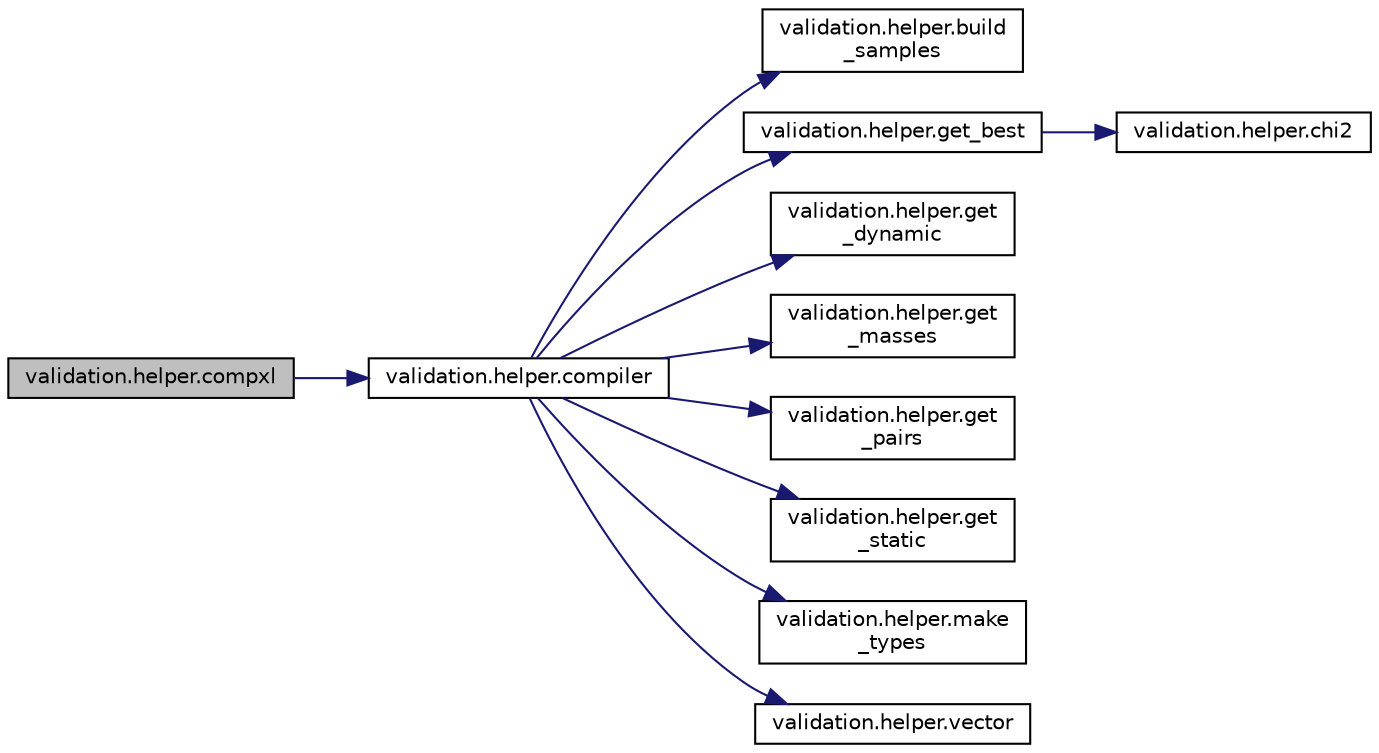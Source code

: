 digraph "validation.helper.compxl"
{
 // INTERACTIVE_SVG=YES
 // LATEX_PDF_SIZE
  edge [fontname="Helvetica",fontsize="10",labelfontname="Helvetica",labelfontsize="10"];
  node [fontname="Helvetica",fontsize="10",shape=record];
  rankdir="LR";
  Node1 [label="validation.helper.compxl",height=0.2,width=0.4,color="black", fillcolor="grey75", style="filled", fontcolor="black",tooltip=" "];
  Node1 -> Node2 [color="midnightblue",fontsize="10",style="solid",fontname="Helvetica"];
  Node2 [label="validation.helper.compiler",height=0.2,width=0.4,color="black", fillcolor="white", style="filled",URL="$namespacevalidation_1_1helper.html#a46d5b2543b76dfa5ed94e698ee11dee8",tooltip=" "];
  Node2 -> Node3 [color="midnightblue",fontsize="10",style="solid",fontname="Helvetica"];
  Node3 [label="validation.helper.build\l_samples",height=0.2,width=0.4,color="black", fillcolor="white", style="filled",URL="$namespacevalidation_1_1helper.html#afc7c3fdc13e574efe025e01c453cec1c",tooltip=" "];
  Node2 -> Node4 [color="midnightblue",fontsize="10",style="solid",fontname="Helvetica"];
  Node4 [label="validation.helper.get_best",height=0.2,width=0.4,color="black", fillcolor="white", style="filled",URL="$namespacevalidation_1_1helper.html#a38ef08d77af4d3ae70e70b036d4248f2",tooltip=" "];
  Node4 -> Node5 [color="midnightblue",fontsize="10",style="solid",fontname="Helvetica"];
  Node5 [label="validation.helper.chi2",height=0.2,width=0.4,color="black", fillcolor="white", style="filled",URL="$namespacevalidation_1_1helper.html#a33c43c5e846fa64039b8e051ac44e398",tooltip=" "];
  Node2 -> Node6 [color="midnightblue",fontsize="10",style="solid",fontname="Helvetica"];
  Node6 [label="validation.helper.get\l_dynamic",height=0.2,width=0.4,color="black", fillcolor="white", style="filled",URL="$namespacevalidation_1_1helper.html#ac597f11c1d7c70bb8943eff4efc59250",tooltip=" "];
  Node2 -> Node7 [color="midnightblue",fontsize="10",style="solid",fontname="Helvetica"];
  Node7 [label="validation.helper.get\l_masses",height=0.2,width=0.4,color="black", fillcolor="white", style="filled",URL="$namespacevalidation_1_1helper.html#aceee8e78760e20ca71b813572b142e8b",tooltip=" "];
  Node2 -> Node8 [color="midnightblue",fontsize="10",style="solid",fontname="Helvetica"];
  Node8 [label="validation.helper.get\l_pairs",height=0.2,width=0.4,color="black", fillcolor="white", style="filled",URL="$namespacevalidation_1_1helper.html#a8de0699952a18dd491485eaf03b9c990",tooltip=" "];
  Node2 -> Node9 [color="midnightblue",fontsize="10",style="solid",fontname="Helvetica"];
  Node9 [label="validation.helper.get\l_static",height=0.2,width=0.4,color="black", fillcolor="white", style="filled",URL="$namespacevalidation_1_1helper.html#a1e318c3e9feb01b85338e94c53cd1563",tooltip=" "];
  Node2 -> Node10 [color="midnightblue",fontsize="10",style="solid",fontname="Helvetica"];
  Node10 [label="validation.helper.make\l_types",height=0.2,width=0.4,color="black", fillcolor="white", style="filled",URL="$namespacevalidation_1_1helper.html#a635134ec7a8a4065ccce59f99c9cb399",tooltip=" "];
  Node2 -> Node11 [color="midnightblue",fontsize="10",style="solid",fontname="Helvetica"];
  Node11 [label="validation.helper.vector",height=0.2,width=0.4,color="black", fillcolor="white", style="filled",URL="$namespacevalidation_1_1helper.html#ab9183db04cddaa78a2aafac403df719f",tooltip=" "];
}
